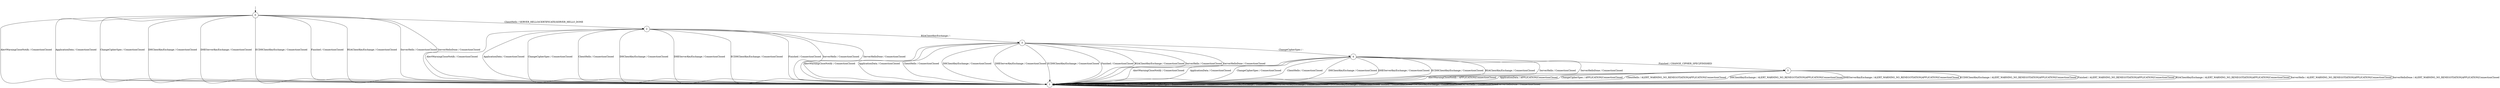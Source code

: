 digraph g {
__start0 [label="" shape="none"];

	s0 [shape="circle" label="0"];
	s1 [shape="circle" label="1"];
	s2 [shape="circle" label="2"];
	s3 [shape="circle" label="3"];
	s4 [shape="circle" label="4"];
	s5 [shape="circle" label="5"];
	s0 -> s1 [label="AlertWarningCloseNotify / ConnectionClosed"];
	s0 -> s1 [label="ApplicationData / ConnectionClosed"];
	s0 -> s1 [label="ChangeCipherSpec / ConnectionClosed"];
	s0 -> s2 [label="ClientHello / SERVER_HELLO|CERTIFICATE|SERVER_HELLO_DONE"];
	s0 -> s1 [label="DHClientKeyExchange / ConnectionClosed"];
	s0 -> s1 [label="DHEServerKeyExchange / ConnectionClosed"];
	s0 -> s1 [label="ECDHClientKeyExchange / ConnectionClosed"];
	s0 -> s1 [label="Finished / ConnectionClosed"];
	s0 -> s1 [label="RSAClientKeyExchange / ConnectionClosed"];
	s0 -> s1 [label="ServerHello / ConnectionClosed"];
	s0 -> s1 [label="ServerHelloDone / ConnectionClosed"];
	s1 -> s1 [label="AlertWarningCloseNotify / ConnectionClosed"];
	s1 -> s1 [label="ApplicationData / ConnectionClosed"];
	s1 -> s1 [label="ChangeCipherSpec / ConnectionClosed"];
	s1 -> s1 [label="ClientHello / ConnectionClosed"];
	s1 -> s1 [label="DHClientKeyExchange / ConnectionClosed"];
	s1 -> s1 [label="DHEServerKeyExchange / ConnectionClosed"];
	s1 -> s1 [label="ECDHClientKeyExchange / ConnectionClosed"];
	s1 -> s1 [label="Finished / ConnectionClosed"];
	s1 -> s1 [label="RSAClientKeyExchange / ConnectionClosed"];
	s1 -> s1 [label="ServerHello / ConnectionClosed"];
	s1 -> s1 [label="ServerHelloDone / ConnectionClosed"];
	s2 -> s1 [label="AlertWarningCloseNotify / ConnectionClosed"];
	s2 -> s1 [label="ApplicationData / ConnectionClosed"];
	s2 -> s1 [label="ChangeCipherSpec / ConnectionClosed"];
	s2 -> s1 [label="ClientHello / ConnectionClosed"];
	s2 -> s1 [label="DHClientKeyExchange / ConnectionClosed"];
	s2 -> s1 [label="DHEServerKeyExchange / ConnectionClosed"];
	s2 -> s1 [label="ECDHClientKeyExchange / ConnectionClosed"];
	s2 -> s1 [label="Finished / ConnectionClosed"];
	s2 -> s3 [label="RSAClientKeyExchange / -"];
	s2 -> s1 [label="ServerHello / ConnectionClosed"];
	s2 -> s1 [label="ServerHelloDone / ConnectionClosed"];
	s3 -> s1 [label="AlertWarningCloseNotify / ConnectionClosed"];
	s3 -> s1 [label="ApplicationData / ConnectionClosed"];
	s3 -> s4 [label="ChangeCipherSpec / -"];
	s3 -> s1 [label="ClientHello / ConnectionClosed"];
	s3 -> s1 [label="DHClientKeyExchange / ConnectionClosed"];
	s3 -> s1 [label="DHEServerKeyExchange / ConnectionClosed"];
	s3 -> s1 [label="ECDHClientKeyExchange / ConnectionClosed"];
	s3 -> s1 [label="Finished / ConnectionClosed"];
	s3 -> s1 [label="RSAClientKeyExchange / ConnectionClosed"];
	s3 -> s1 [label="ServerHello / ConnectionClosed"];
	s3 -> s1 [label="ServerHelloDone / ConnectionClosed"];
	s4 -> s1 [label="AlertWarningCloseNotify / ConnectionClosed"];
	s4 -> s1 [label="ApplicationData / ConnectionClosed"];
	s4 -> s1 [label="ChangeCipherSpec / ConnectionClosed"];
	s4 -> s1 [label="ClientHello / ConnectionClosed"];
	s4 -> s1 [label="DHClientKeyExchange / ConnectionClosed"];
	s4 -> s1 [label="DHEServerKeyExchange / ConnectionClosed"];
	s4 -> s1 [label="ECDHClientKeyExchange / ConnectionClosed"];
	s4 -> s5 [label="Finished / CHANGE_CIPHER_SPEC|FINISHED"];
	s4 -> s1 [label="RSAClientKeyExchange / ConnectionClosed"];
	s4 -> s1 [label="ServerHello / ConnectionClosed"];
	s4 -> s1 [label="ServerHelloDone / ConnectionClosed"];
	s5 -> s1 [label="AlertWarningCloseNotify / APPLICATION|ConnectionClosed"];
	s5 -> s1 [label="ApplicationData / APPLICATION|ConnectionClosed"];
	s5 -> s1 [label="ChangeCipherSpec / APPLICATION|ConnectionClosed"];
	s5 -> s1 [label="ClientHello / ALERT_WARNING_NO_RENEGOTIATION|APPLICATION|ConnectionClosed"];
	s5 -> s1 [label="DHClientKeyExchange / ALERT_WARNING_NO_RENEGOTIATION|APPLICATION|ConnectionClosed"];
	s5 -> s1 [label="DHEServerKeyExchange / ALERT_WARNING_NO_RENEGOTIATION|APPLICATION|ConnectionClosed"];
	s5 -> s1 [label="ECDHClientKeyExchange / ALERT_WARNING_NO_RENEGOTIATION|APPLICATION|ConnectionClosed"];
	s5 -> s1 [label="Finished / ALERT_WARNING_NO_RENEGOTIATION|APPLICATION|ConnectionClosed"];
	s5 -> s1 [label="RSAClientKeyExchange / ALERT_WARNING_NO_RENEGOTIATION|APPLICATION|ConnectionClosed"];
	s5 -> s1 [label="ServerHello / ALERT_WARNING_NO_RENEGOTIATION|APPLICATION|ConnectionClosed"];
	s5 -> s1 [label="ServerHelloDone / ALERT_WARNING_NO_RENEGOTIATION|APPLICATION|ConnectionClosed"];

__start0 -> s0;
}
